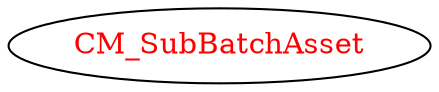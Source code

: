 digraph dependencyGraph {
 concentrate=true;
 ranksep="2.0";
 rankdir="LR"; 
 splines="ortho";
"CM_SubBatchAsset" [fontcolor="red"];
}
